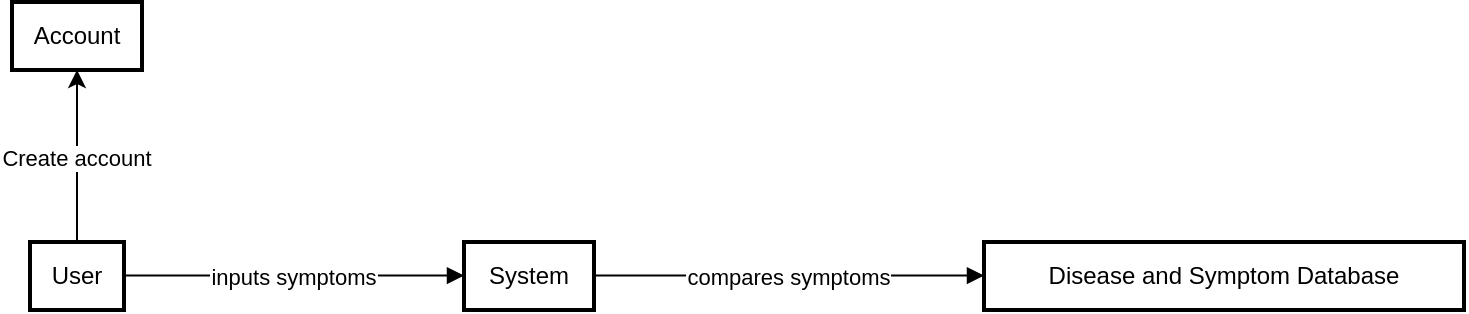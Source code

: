 <mxfile version="24.7.17">
  <diagram name="Page-1" id="xezb6PN3vt5EdqrsdPEj">
    <mxGraphModel dx="1941" dy="2037" grid="1" gridSize="10" guides="1" tooltips="1" connect="1" arrows="1" fold="1" page="1" pageScale="1" pageWidth="827" pageHeight="1169" math="0" shadow="0">
      <root>
        <mxCell id="0" />
        <mxCell id="1" parent="0" />
        <mxCell id="aGhJljR9NBG2atTTvjj5-1" style="edgeStyle=orthogonalEdgeStyle;rounded=0;orthogonalLoop=1;jettySize=auto;html=1;entryX=0.5;entryY=1;entryDx=0;entryDy=0;" edge="1" parent="1" source="aGhJljR9NBG2atTTvjj5-3" target="aGhJljR9NBG2atTTvjj5-8">
          <mxGeometry relative="1" as="geometry" />
        </mxCell>
        <mxCell id="aGhJljR9NBG2atTTvjj5-2" value="Create account" style="edgeLabel;html=1;align=center;verticalAlign=middle;resizable=0;points=[];" connectable="0" vertex="1" parent="aGhJljR9NBG2atTTvjj5-1">
          <mxGeometry x="-0.023" y="1" relative="1" as="geometry">
            <mxPoint as="offset" />
          </mxGeometry>
        </mxCell>
        <mxCell id="aGhJljR9NBG2atTTvjj5-3" value="User" style="whiteSpace=wrap;strokeWidth=2;" vertex="1" parent="1">
          <mxGeometry x="-750" y="-630" width="47" height="34" as="geometry" />
        </mxCell>
        <mxCell id="aGhJljR9NBG2atTTvjj5-4" value="System" style="whiteSpace=wrap;strokeWidth=2;" vertex="1" parent="1">
          <mxGeometry x="-533" y="-630" width="65" height="34" as="geometry" />
        </mxCell>
        <mxCell id="aGhJljR9NBG2atTTvjj5-5" value="Disease and Symptom Database" style="whiteSpace=wrap;strokeWidth=2;" vertex="1" parent="1">
          <mxGeometry x="-273" y="-630" width="240" height="34" as="geometry" />
        </mxCell>
        <mxCell id="aGhJljR9NBG2atTTvjj5-6" value="inputs symptoms" style="curved=1;startArrow=none;endArrow=block;exitX=0.996;exitY=0.494;entryX=-0.005;entryY=0.494;" edge="1" parent="1" source="aGhJljR9NBG2atTTvjj5-3" target="aGhJljR9NBG2atTTvjj5-4">
          <mxGeometry relative="1" as="geometry">
            <Array as="points" />
          </mxGeometry>
        </mxCell>
        <mxCell id="aGhJljR9NBG2atTTvjj5-7" value="compares symptoms" style="curved=1;startArrow=none;endArrow=block;exitX=1.001;exitY=0.494;entryX=-0.001;entryY=0.494;" edge="1" parent="1" source="aGhJljR9NBG2atTTvjj5-4" target="aGhJljR9NBG2atTTvjj5-5">
          <mxGeometry relative="1" as="geometry">
            <Array as="points" />
          </mxGeometry>
        </mxCell>
        <mxCell id="aGhJljR9NBG2atTTvjj5-8" value="Account" style="whiteSpace=wrap;strokeWidth=2;" vertex="1" parent="1">
          <mxGeometry x="-759" y="-750" width="65" height="34" as="geometry" />
        </mxCell>
      </root>
    </mxGraphModel>
  </diagram>
</mxfile>
